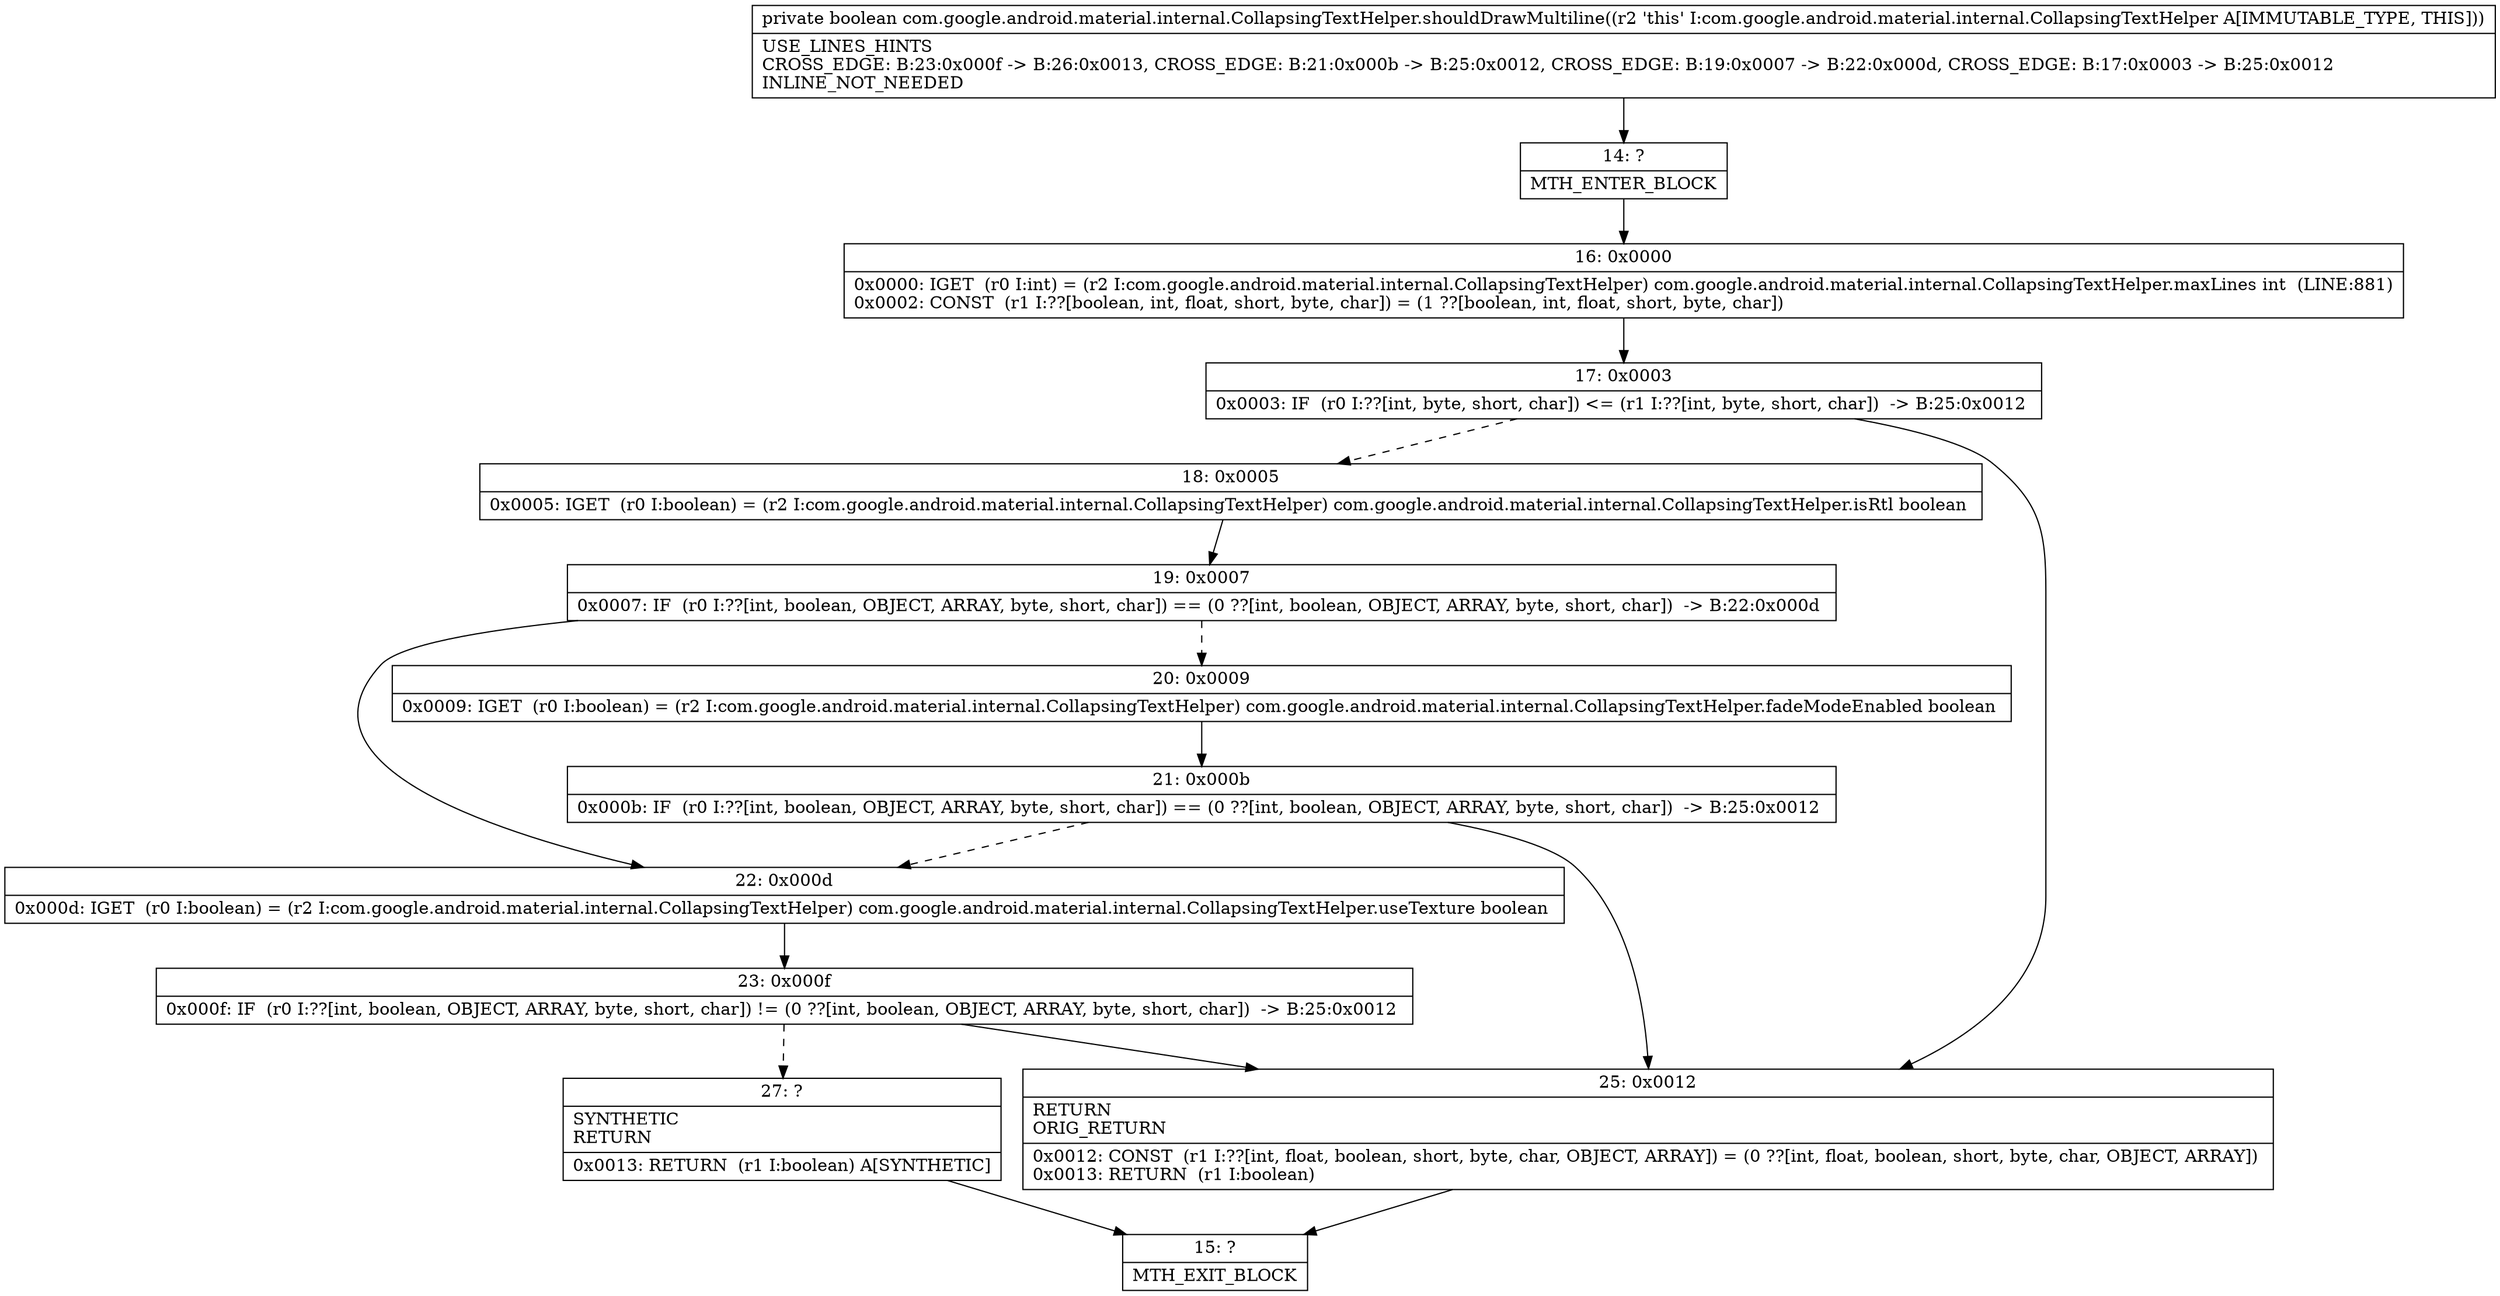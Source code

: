 digraph "CFG forcom.google.android.material.internal.CollapsingTextHelper.shouldDrawMultiline()Z" {
Node_14 [shape=record,label="{14\:\ ?|MTH_ENTER_BLOCK\l}"];
Node_16 [shape=record,label="{16\:\ 0x0000|0x0000: IGET  (r0 I:int) = (r2 I:com.google.android.material.internal.CollapsingTextHelper) com.google.android.material.internal.CollapsingTextHelper.maxLines int  (LINE:881)\l0x0002: CONST  (r1 I:??[boolean, int, float, short, byte, char]) = (1 ??[boolean, int, float, short, byte, char]) \l}"];
Node_17 [shape=record,label="{17\:\ 0x0003|0x0003: IF  (r0 I:??[int, byte, short, char]) \<= (r1 I:??[int, byte, short, char])  \-\> B:25:0x0012 \l}"];
Node_18 [shape=record,label="{18\:\ 0x0005|0x0005: IGET  (r0 I:boolean) = (r2 I:com.google.android.material.internal.CollapsingTextHelper) com.google.android.material.internal.CollapsingTextHelper.isRtl boolean \l}"];
Node_19 [shape=record,label="{19\:\ 0x0007|0x0007: IF  (r0 I:??[int, boolean, OBJECT, ARRAY, byte, short, char]) == (0 ??[int, boolean, OBJECT, ARRAY, byte, short, char])  \-\> B:22:0x000d \l}"];
Node_20 [shape=record,label="{20\:\ 0x0009|0x0009: IGET  (r0 I:boolean) = (r2 I:com.google.android.material.internal.CollapsingTextHelper) com.google.android.material.internal.CollapsingTextHelper.fadeModeEnabled boolean \l}"];
Node_21 [shape=record,label="{21\:\ 0x000b|0x000b: IF  (r0 I:??[int, boolean, OBJECT, ARRAY, byte, short, char]) == (0 ??[int, boolean, OBJECT, ARRAY, byte, short, char])  \-\> B:25:0x0012 \l}"];
Node_22 [shape=record,label="{22\:\ 0x000d|0x000d: IGET  (r0 I:boolean) = (r2 I:com.google.android.material.internal.CollapsingTextHelper) com.google.android.material.internal.CollapsingTextHelper.useTexture boolean \l}"];
Node_23 [shape=record,label="{23\:\ 0x000f|0x000f: IF  (r0 I:??[int, boolean, OBJECT, ARRAY, byte, short, char]) != (0 ??[int, boolean, OBJECT, ARRAY, byte, short, char])  \-\> B:25:0x0012 \l}"];
Node_27 [shape=record,label="{27\:\ ?|SYNTHETIC\lRETURN\l|0x0013: RETURN  (r1 I:boolean) A[SYNTHETIC]\l}"];
Node_15 [shape=record,label="{15\:\ ?|MTH_EXIT_BLOCK\l}"];
Node_25 [shape=record,label="{25\:\ 0x0012|RETURN\lORIG_RETURN\l|0x0012: CONST  (r1 I:??[int, float, boolean, short, byte, char, OBJECT, ARRAY]) = (0 ??[int, float, boolean, short, byte, char, OBJECT, ARRAY]) \l0x0013: RETURN  (r1 I:boolean) \l}"];
MethodNode[shape=record,label="{private boolean com.google.android.material.internal.CollapsingTextHelper.shouldDrawMultiline((r2 'this' I:com.google.android.material.internal.CollapsingTextHelper A[IMMUTABLE_TYPE, THIS]))  | USE_LINES_HINTS\lCROSS_EDGE: B:23:0x000f \-\> B:26:0x0013, CROSS_EDGE: B:21:0x000b \-\> B:25:0x0012, CROSS_EDGE: B:19:0x0007 \-\> B:22:0x000d, CROSS_EDGE: B:17:0x0003 \-\> B:25:0x0012\lINLINE_NOT_NEEDED\l}"];
MethodNode -> Node_14;Node_14 -> Node_16;
Node_16 -> Node_17;
Node_17 -> Node_18[style=dashed];
Node_17 -> Node_25;
Node_18 -> Node_19;
Node_19 -> Node_20[style=dashed];
Node_19 -> Node_22;
Node_20 -> Node_21;
Node_21 -> Node_22[style=dashed];
Node_21 -> Node_25;
Node_22 -> Node_23;
Node_23 -> Node_25;
Node_23 -> Node_27[style=dashed];
Node_27 -> Node_15;
Node_25 -> Node_15;
}

